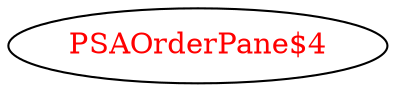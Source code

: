 digraph dependencyGraph {
 concentrate=true;
 ranksep="2.0";
 rankdir="LR"; 
 splines="ortho";
"PSAOrderPane$4" [fontcolor="red"];
}